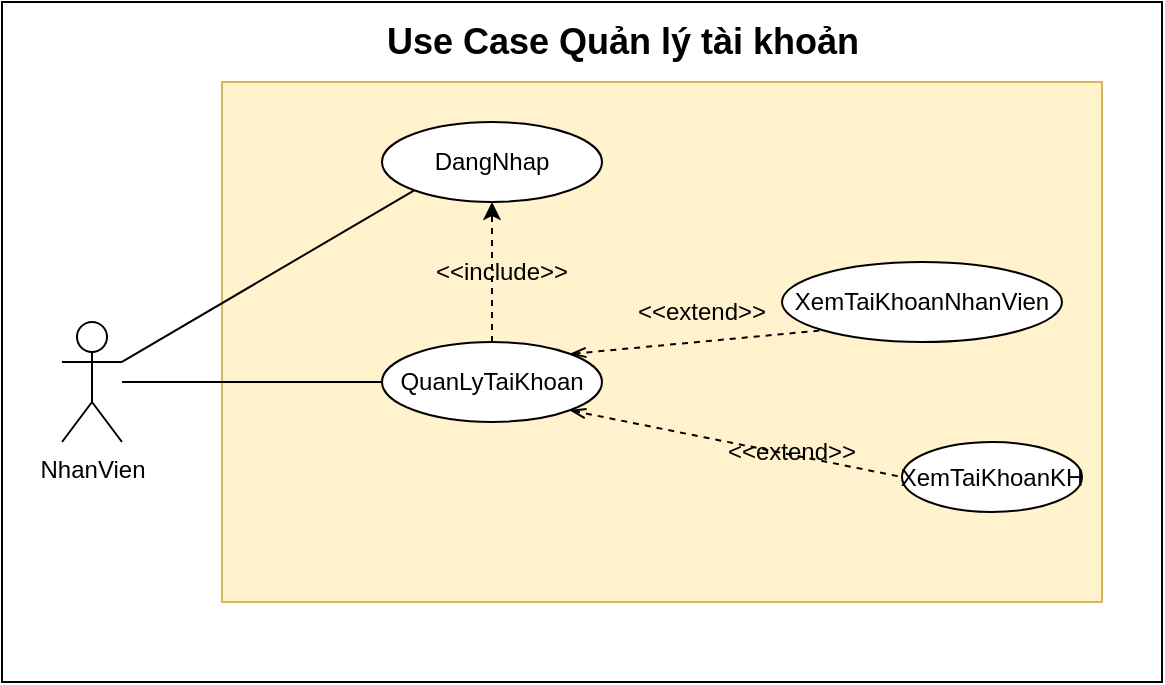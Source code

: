 <mxfile version="20.8.16" type="device"><diagram name="Page-1" id="VjTGI5Feinj0JHFoqYk_"><mxGraphModel dx="1068" dy="589" grid="1" gridSize="10" guides="1" tooltips="1" connect="1" arrows="1" fold="1" page="1" pageScale="1" pageWidth="850" pageHeight="1100" math="0" shadow="0"><root><mxCell id="0"/><mxCell id="1" parent="0"/><mxCell id="3tR6ml8p6H_6DZMB6LWt-1" value="" style="rounded=0;whiteSpace=wrap;html=1;" vertex="1" parent="1"><mxGeometry x="150" y="80" width="580" height="340" as="geometry"/></mxCell><mxCell id="Ji--EK6m8B2-QACqjrSy-9" value="" style="rounded=0;whiteSpace=wrap;html=1;fillColor=#fff2cc;strokeColor=#d6b656;" parent="1" vertex="1"><mxGeometry x="260" y="120" width="440" height="260" as="geometry"/></mxCell><mxCell id="hygAWCF3R23pE5ypiFAx-2" value="NhanVien" style="shape=umlActor;verticalLabelPosition=bottom;verticalAlign=top;html=1;outlineConnect=0;" parent="1" vertex="1"><mxGeometry x="180" y="240" width="30" height="60" as="geometry"/></mxCell><mxCell id="hygAWCF3R23pE5ypiFAx-3" value="DangNhap" style="ellipse;whiteSpace=wrap;html=1;" parent="1" vertex="1"><mxGeometry x="340" y="140" width="110" height="40" as="geometry"/></mxCell><mxCell id="hygAWCF3R23pE5ypiFAx-4" value="" style="endArrow=none;html=1;rounded=0;entryX=0;entryY=1;entryDx=0;entryDy=0;endFill=0;exitX=1;exitY=0.333;exitDx=0;exitDy=0;exitPerimeter=0;" parent="1" source="hygAWCF3R23pE5ypiFAx-2" target="hygAWCF3R23pE5ypiFAx-3" edge="1"><mxGeometry width="50" height="50" relative="1" as="geometry"><mxPoint x="250" y="250" as="sourcePoint"/><mxPoint x="560" y="260" as="targetPoint"/></mxGeometry></mxCell><mxCell id="hygAWCF3R23pE5ypiFAx-5" value="QuanLyTaiKhoan" style="ellipse;whiteSpace=wrap;html=1;" parent="1" vertex="1"><mxGeometry x="340" y="250" width="110" height="40" as="geometry"/></mxCell><mxCell id="hygAWCF3R23pE5ypiFAx-6" value="" style="endArrow=none;html=1;rounded=0;entryX=0;entryY=0.5;entryDx=0;entryDy=0;endFill=0;" parent="1" source="hygAWCF3R23pE5ypiFAx-2" target="hygAWCF3R23pE5ypiFAx-5" edge="1"><mxGeometry width="50" height="50" relative="1" as="geometry"><mxPoint x="250" y="270" as="sourcePoint"/><mxPoint x="366" y="184" as="targetPoint"/></mxGeometry></mxCell><mxCell id="hygAWCF3R23pE5ypiFAx-7" value="" style="endArrow=classic;dashed=1;html=1;rounded=0;entryX=0.5;entryY=1;entryDx=0;entryDy=0;exitX=0.5;exitY=0;exitDx=0;exitDy=0;startArrow=none;startFill=0;endFill=1;" parent="1" source="hygAWCF3R23pE5ypiFAx-5" target="hygAWCF3R23pE5ypiFAx-3" edge="1"><mxGeometry width="50" height="50" relative="1" as="geometry"><mxPoint x="510" y="310" as="sourcePoint"/><mxPoint x="560" y="260" as="targetPoint"/></mxGeometry></mxCell><mxCell id="hygAWCF3R23pE5ypiFAx-8" value="&amp;lt;&amp;lt;include&amp;gt;&amp;gt;" style="text;html=1;strokeColor=none;fillColor=none;align=center;verticalAlign=middle;whiteSpace=wrap;rounded=0;" parent="1" vertex="1"><mxGeometry x="370" y="200" width="60" height="30" as="geometry"/></mxCell><mxCell id="hygAWCF3R23pE5ypiFAx-18" value="XemTaiKhoanNhanVien" style="ellipse;whiteSpace=wrap;html=1;" parent="1" vertex="1"><mxGeometry x="540" y="210" width="140" height="40" as="geometry"/></mxCell><mxCell id="hygAWCF3R23pE5ypiFAx-19" value="" style="endArrow=none;dashed=1;html=1;rounded=0;entryX=0;entryY=1;entryDx=0;entryDy=0;startArrow=openThin;startFill=0;" parent="1" target="hygAWCF3R23pE5ypiFAx-18" edge="1"><mxGeometry width="50" height="50" relative="1" as="geometry"><mxPoint x="434" y="256" as="sourcePoint"/><mxPoint x="560" y="260" as="targetPoint"/></mxGeometry></mxCell><mxCell id="hygAWCF3R23pE5ypiFAx-26" value="&amp;lt;&amp;lt;extend&amp;gt;&amp;gt;" style="text;html=1;strokeColor=none;fillColor=none;align=center;verticalAlign=middle;whiteSpace=wrap;rounded=0;" parent="1" vertex="1"><mxGeometry x="515" y="290" width="60" height="30" as="geometry"/></mxCell><mxCell id="LVjoqEENqju3BB2tU4zD-1" value="XemTaiKhoanKH" style="ellipse;whiteSpace=wrap;html=1;" parent="1" vertex="1"><mxGeometry x="600" y="300" width="90" height="35" as="geometry"/></mxCell><mxCell id="LVjoqEENqju3BB2tU4zD-2" value="" style="endArrow=none;dashed=1;html=1;rounded=0;entryX=0;entryY=0.5;entryDx=0;entryDy=0;exitX=1;exitY=1;exitDx=0;exitDy=0;startArrow=openThin;startFill=0;" parent="1" source="hygAWCF3R23pE5ypiFAx-5" target="LVjoqEENqju3BB2tU4zD-1" edge="1"><mxGeometry width="50" height="50" relative="1" as="geometry"><mxPoint x="431.95" y="299" as="sourcePoint"/><mxPoint x="660" y="280" as="targetPoint"/></mxGeometry></mxCell><mxCell id="Ji--EK6m8B2-QACqjrSy-8" value="&amp;lt;&amp;lt;extend&amp;gt;&amp;gt;" style="text;html=1;strokeColor=none;fillColor=none;align=center;verticalAlign=middle;whiteSpace=wrap;rounded=0;" parent="1" vertex="1"><mxGeometry x="470" y="220" width="60" height="30" as="geometry"/></mxCell><mxCell id="3tR6ml8p6H_6DZMB6LWt-2" value="&lt;b&gt;&lt;font style=&quot;font-size: 18px;&quot;&gt;Use Case Quản lý tài khoản&lt;/font&gt;&lt;/b&gt;" style="text;html=1;align=center;verticalAlign=middle;resizable=0;points=[];autosize=1;strokeColor=none;fillColor=none;" vertex="1" parent="1"><mxGeometry x="330" y="80" width="260" height="40" as="geometry"/></mxCell></root></mxGraphModel></diagram></mxfile>
